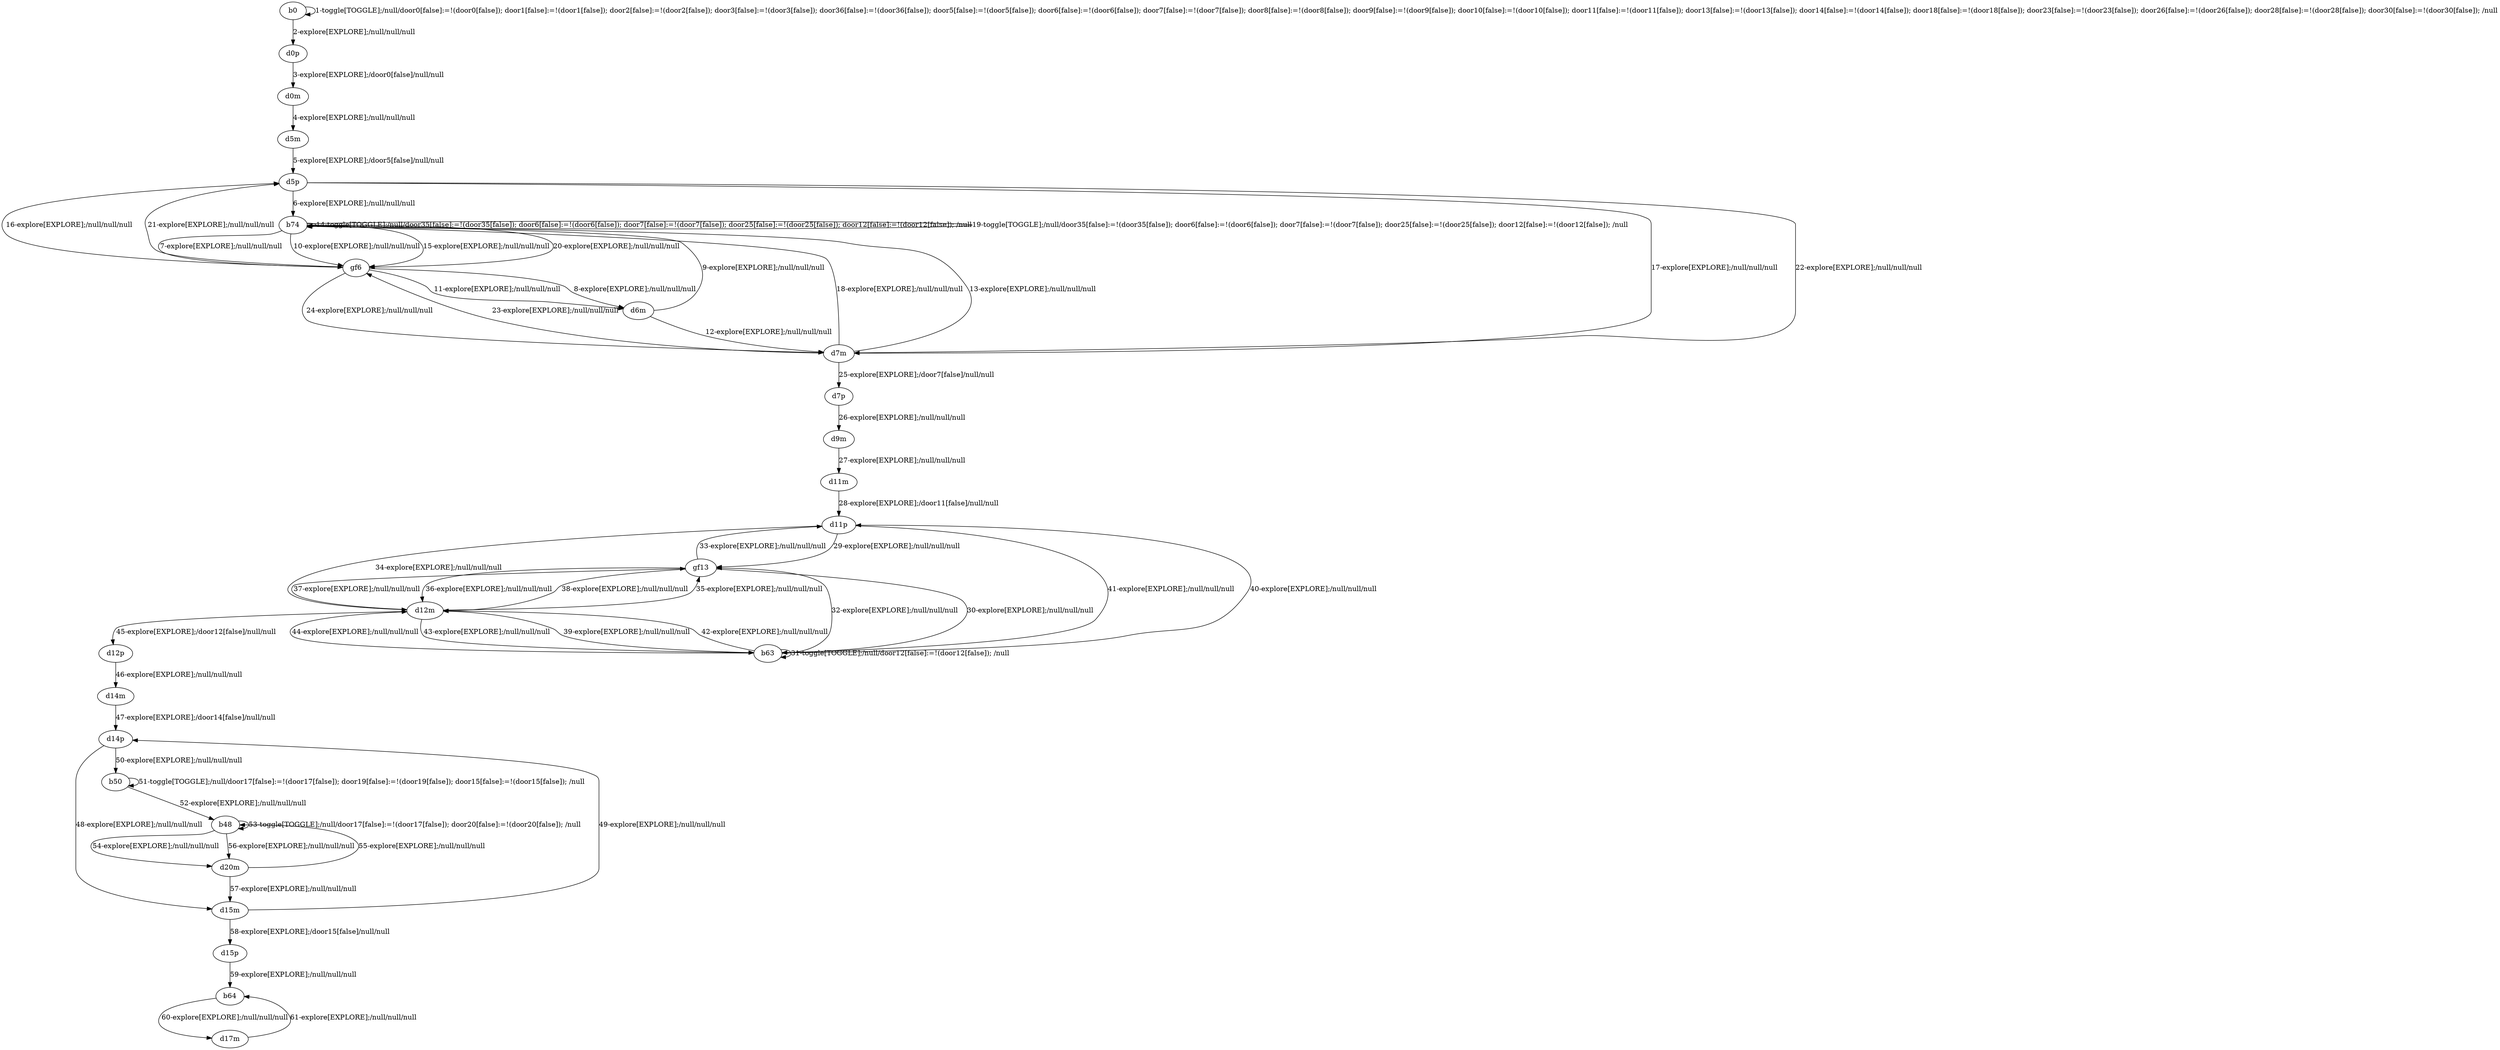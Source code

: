 # Total number of goals covered by this test: 2
# b64 --> d17m
# d17m --> b64

digraph g {
"b0" -> "b0" [label = "1-toggle[TOGGLE];/null/door0[false]:=!(door0[false]); door1[false]:=!(door1[false]); door2[false]:=!(door2[false]); door3[false]:=!(door3[false]); door36[false]:=!(door36[false]); door5[false]:=!(door5[false]); door6[false]:=!(door6[false]); door7[false]:=!(door7[false]); door8[false]:=!(door8[false]); door9[false]:=!(door9[false]); door10[false]:=!(door10[false]); door11[false]:=!(door11[false]); door13[false]:=!(door13[false]); door14[false]:=!(door14[false]); door18[false]:=!(door18[false]); door23[false]:=!(door23[false]); door26[false]:=!(door26[false]); door28[false]:=!(door28[false]); door30[false]:=!(door30[false]); /null"];
"b0" -> "d0p" [label = "2-explore[EXPLORE];/null/null/null"];
"d0p" -> "d0m" [label = "3-explore[EXPLORE];/door0[false]/null/null"];
"d0m" -> "d5m" [label = "4-explore[EXPLORE];/null/null/null"];
"d5m" -> "d5p" [label = "5-explore[EXPLORE];/door5[false]/null/null"];
"d5p" -> "b74" [label = "6-explore[EXPLORE];/null/null/null"];
"b74" -> "gf6" [label = "7-explore[EXPLORE];/null/null/null"];
"gf6" -> "d6m" [label = "8-explore[EXPLORE];/null/null/null"];
"d6m" -> "b74" [label = "9-explore[EXPLORE];/null/null/null"];
"b74" -> "gf6" [label = "10-explore[EXPLORE];/null/null/null"];
"gf6" -> "d6m" [label = "11-explore[EXPLORE];/null/null/null"];
"d6m" -> "d7m" [label = "12-explore[EXPLORE];/null/null/null"];
"d7m" -> "b74" [label = "13-explore[EXPLORE];/null/null/null"];
"b74" -> "b74" [label = "14-toggle[TOGGLE];/null/door35[false]:=!(door35[false]); door6[false]:=!(door6[false]); door7[false]:=!(door7[false]); door25[false]:=!(door25[false]); door12[false]:=!(door12[false]); /null"];
"b74" -> "gf6" [label = "15-explore[EXPLORE];/null/null/null"];
"gf6" -> "d5p" [label = "16-explore[EXPLORE];/null/null/null"];
"d5p" -> "d7m" [label = "17-explore[EXPLORE];/null/null/null"];
"d7m" -> "b74" [label = "18-explore[EXPLORE];/null/null/null"];
"b74" -> "b74" [label = "19-toggle[TOGGLE];/null/door35[false]:=!(door35[false]); door6[false]:=!(door6[false]); door7[false]:=!(door7[false]); door25[false]:=!(door25[false]); door12[false]:=!(door12[false]); /null"];
"b74" -> "gf6" [label = "20-explore[EXPLORE];/null/null/null"];
"gf6" -> "d5p" [label = "21-explore[EXPLORE];/null/null/null"];
"d5p" -> "d7m" [label = "22-explore[EXPLORE];/null/null/null"];
"d7m" -> "gf6" [label = "23-explore[EXPLORE];/null/null/null"];
"gf6" -> "d7m" [label = "24-explore[EXPLORE];/null/null/null"];
"d7m" -> "d7p" [label = "25-explore[EXPLORE];/door7[false]/null/null"];
"d7p" -> "d9m" [label = "26-explore[EXPLORE];/null/null/null"];
"d9m" -> "d11m" [label = "27-explore[EXPLORE];/null/null/null"];
"d11m" -> "d11p" [label = "28-explore[EXPLORE];/door11[false]/null/null"];
"d11p" -> "gf13" [label = "29-explore[EXPLORE];/null/null/null"];
"gf13" -> "b63" [label = "30-explore[EXPLORE];/null/null/null"];
"b63" -> "b63" [label = "31-toggle[TOGGLE];/null/door12[false]:=!(door12[false]); /null"];
"b63" -> "gf13" [label = "32-explore[EXPLORE];/null/null/null"];
"gf13" -> "d11p" [label = "33-explore[EXPLORE];/null/null/null"];
"d11p" -> "d12m" [label = "34-explore[EXPLORE];/null/null/null"];
"d12m" -> "gf13" [label = "35-explore[EXPLORE];/null/null/null"];
"gf13" -> "d12m" [label = "36-explore[EXPLORE];/null/null/null"];
"d12m" -> "gf13" [label = "37-explore[EXPLORE];/null/null/null"];
"gf13" -> "d12m" [label = "38-explore[EXPLORE];/null/null/null"];
"d12m" -> "b63" [label = "39-explore[EXPLORE];/null/null/null"];
"b63" -> "d11p" [label = "40-explore[EXPLORE];/null/null/null"];
"d11p" -> "b63" [label = "41-explore[EXPLORE];/null/null/null"];
"b63" -> "d12m" [label = "42-explore[EXPLORE];/null/null/null"];
"d12m" -> "b63" [label = "43-explore[EXPLORE];/null/null/null"];
"b63" -> "d12m" [label = "44-explore[EXPLORE];/null/null/null"];
"d12m" -> "d12p" [label = "45-explore[EXPLORE];/door12[false]/null/null"];
"d12p" -> "d14m" [label = "46-explore[EXPLORE];/null/null/null"];
"d14m" -> "d14p" [label = "47-explore[EXPLORE];/door14[false]/null/null"];
"d14p" -> "d15m" [label = "48-explore[EXPLORE];/null/null/null"];
"d15m" -> "d14p" [label = "49-explore[EXPLORE];/null/null/null"];
"d14p" -> "b50" [label = "50-explore[EXPLORE];/null/null/null"];
"b50" -> "b50" [label = "51-toggle[TOGGLE];/null/door17[false]:=!(door17[false]); door19[false]:=!(door19[false]); door15[false]:=!(door15[false]); /null"];
"b50" -> "b48" [label = "52-explore[EXPLORE];/null/null/null"];
"b48" -> "b48" [label = "53-toggle[TOGGLE];/null/door17[false]:=!(door17[false]); door20[false]:=!(door20[false]); /null"];
"b48" -> "d20m" [label = "54-explore[EXPLORE];/null/null/null"];
"d20m" -> "b48" [label = "55-explore[EXPLORE];/null/null/null"];
"b48" -> "d20m" [label = "56-explore[EXPLORE];/null/null/null"];
"d20m" -> "d15m" [label = "57-explore[EXPLORE];/null/null/null"];
"d15m" -> "d15p" [label = "58-explore[EXPLORE];/door15[false]/null/null"];
"d15p" -> "b64" [label = "59-explore[EXPLORE];/null/null/null"];
"b64" -> "d17m" [label = "60-explore[EXPLORE];/null/null/null"];
"d17m" -> "b64" [label = "61-explore[EXPLORE];/null/null/null"];
}